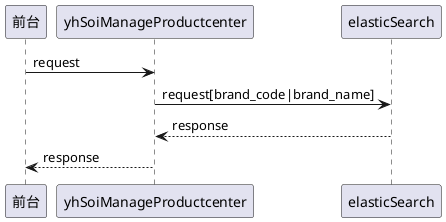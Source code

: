 @startuml
前台 -> yhSoiManageProductcenter: request
yhSoiManageProductcenter -> elasticSearch: request[brand_code|brand_name]

elasticSearch --> yhSoiManageProductcenter: response
yhSoiManageProductcenter --> 前台: response
@enduml